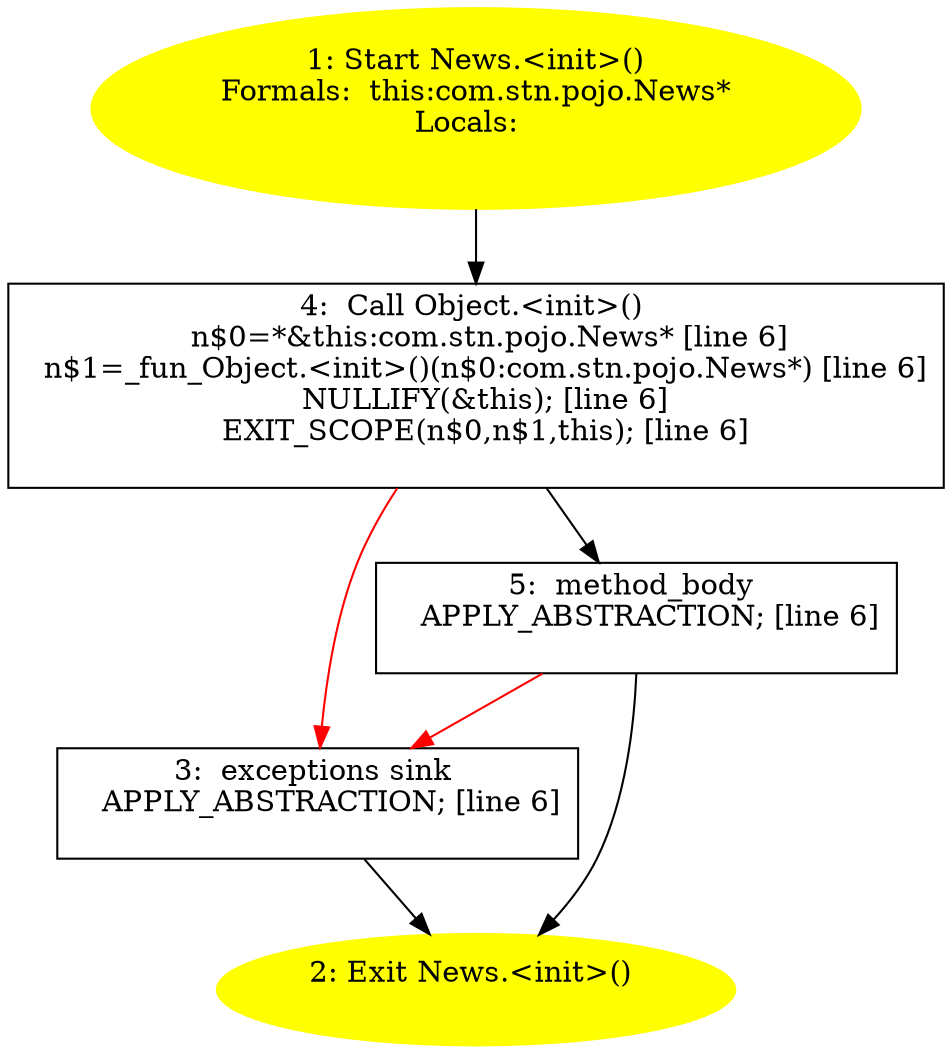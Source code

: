 /* @generated */
digraph cfg {
"com.stn.pojo.News.<init>().0283f598518ac07ececd1b25e501e0f2_1" [label="1: Start News.<init>()\nFormals:  this:com.stn.pojo.News*\nLocals:  \n  " color=yellow style=filled]
	

	 "com.stn.pojo.News.<init>().0283f598518ac07ececd1b25e501e0f2_1" -> "com.stn.pojo.News.<init>().0283f598518ac07ececd1b25e501e0f2_4" ;
"com.stn.pojo.News.<init>().0283f598518ac07ececd1b25e501e0f2_2" [label="2: Exit News.<init>() \n  " color=yellow style=filled]
	

"com.stn.pojo.News.<init>().0283f598518ac07ececd1b25e501e0f2_3" [label="3:  exceptions sink \n   APPLY_ABSTRACTION; [line 6]\n " shape="box"]
	

	 "com.stn.pojo.News.<init>().0283f598518ac07ececd1b25e501e0f2_3" -> "com.stn.pojo.News.<init>().0283f598518ac07ececd1b25e501e0f2_2" ;
"com.stn.pojo.News.<init>().0283f598518ac07ececd1b25e501e0f2_4" [label="4:  Call Object.<init>() \n   n$0=*&this:com.stn.pojo.News* [line 6]\n  n$1=_fun_Object.<init>()(n$0:com.stn.pojo.News*) [line 6]\n  NULLIFY(&this); [line 6]\n  EXIT_SCOPE(n$0,n$1,this); [line 6]\n " shape="box"]
	

	 "com.stn.pojo.News.<init>().0283f598518ac07ececd1b25e501e0f2_4" -> "com.stn.pojo.News.<init>().0283f598518ac07ececd1b25e501e0f2_5" ;
	 "com.stn.pojo.News.<init>().0283f598518ac07ececd1b25e501e0f2_4" -> "com.stn.pojo.News.<init>().0283f598518ac07ececd1b25e501e0f2_3" [color="red" ];
"com.stn.pojo.News.<init>().0283f598518ac07ececd1b25e501e0f2_5" [label="5:  method_body \n   APPLY_ABSTRACTION; [line 6]\n " shape="box"]
	

	 "com.stn.pojo.News.<init>().0283f598518ac07ececd1b25e501e0f2_5" -> "com.stn.pojo.News.<init>().0283f598518ac07ececd1b25e501e0f2_2" ;
	 "com.stn.pojo.News.<init>().0283f598518ac07ececd1b25e501e0f2_5" -> "com.stn.pojo.News.<init>().0283f598518ac07ececd1b25e501e0f2_3" [color="red" ];
}
